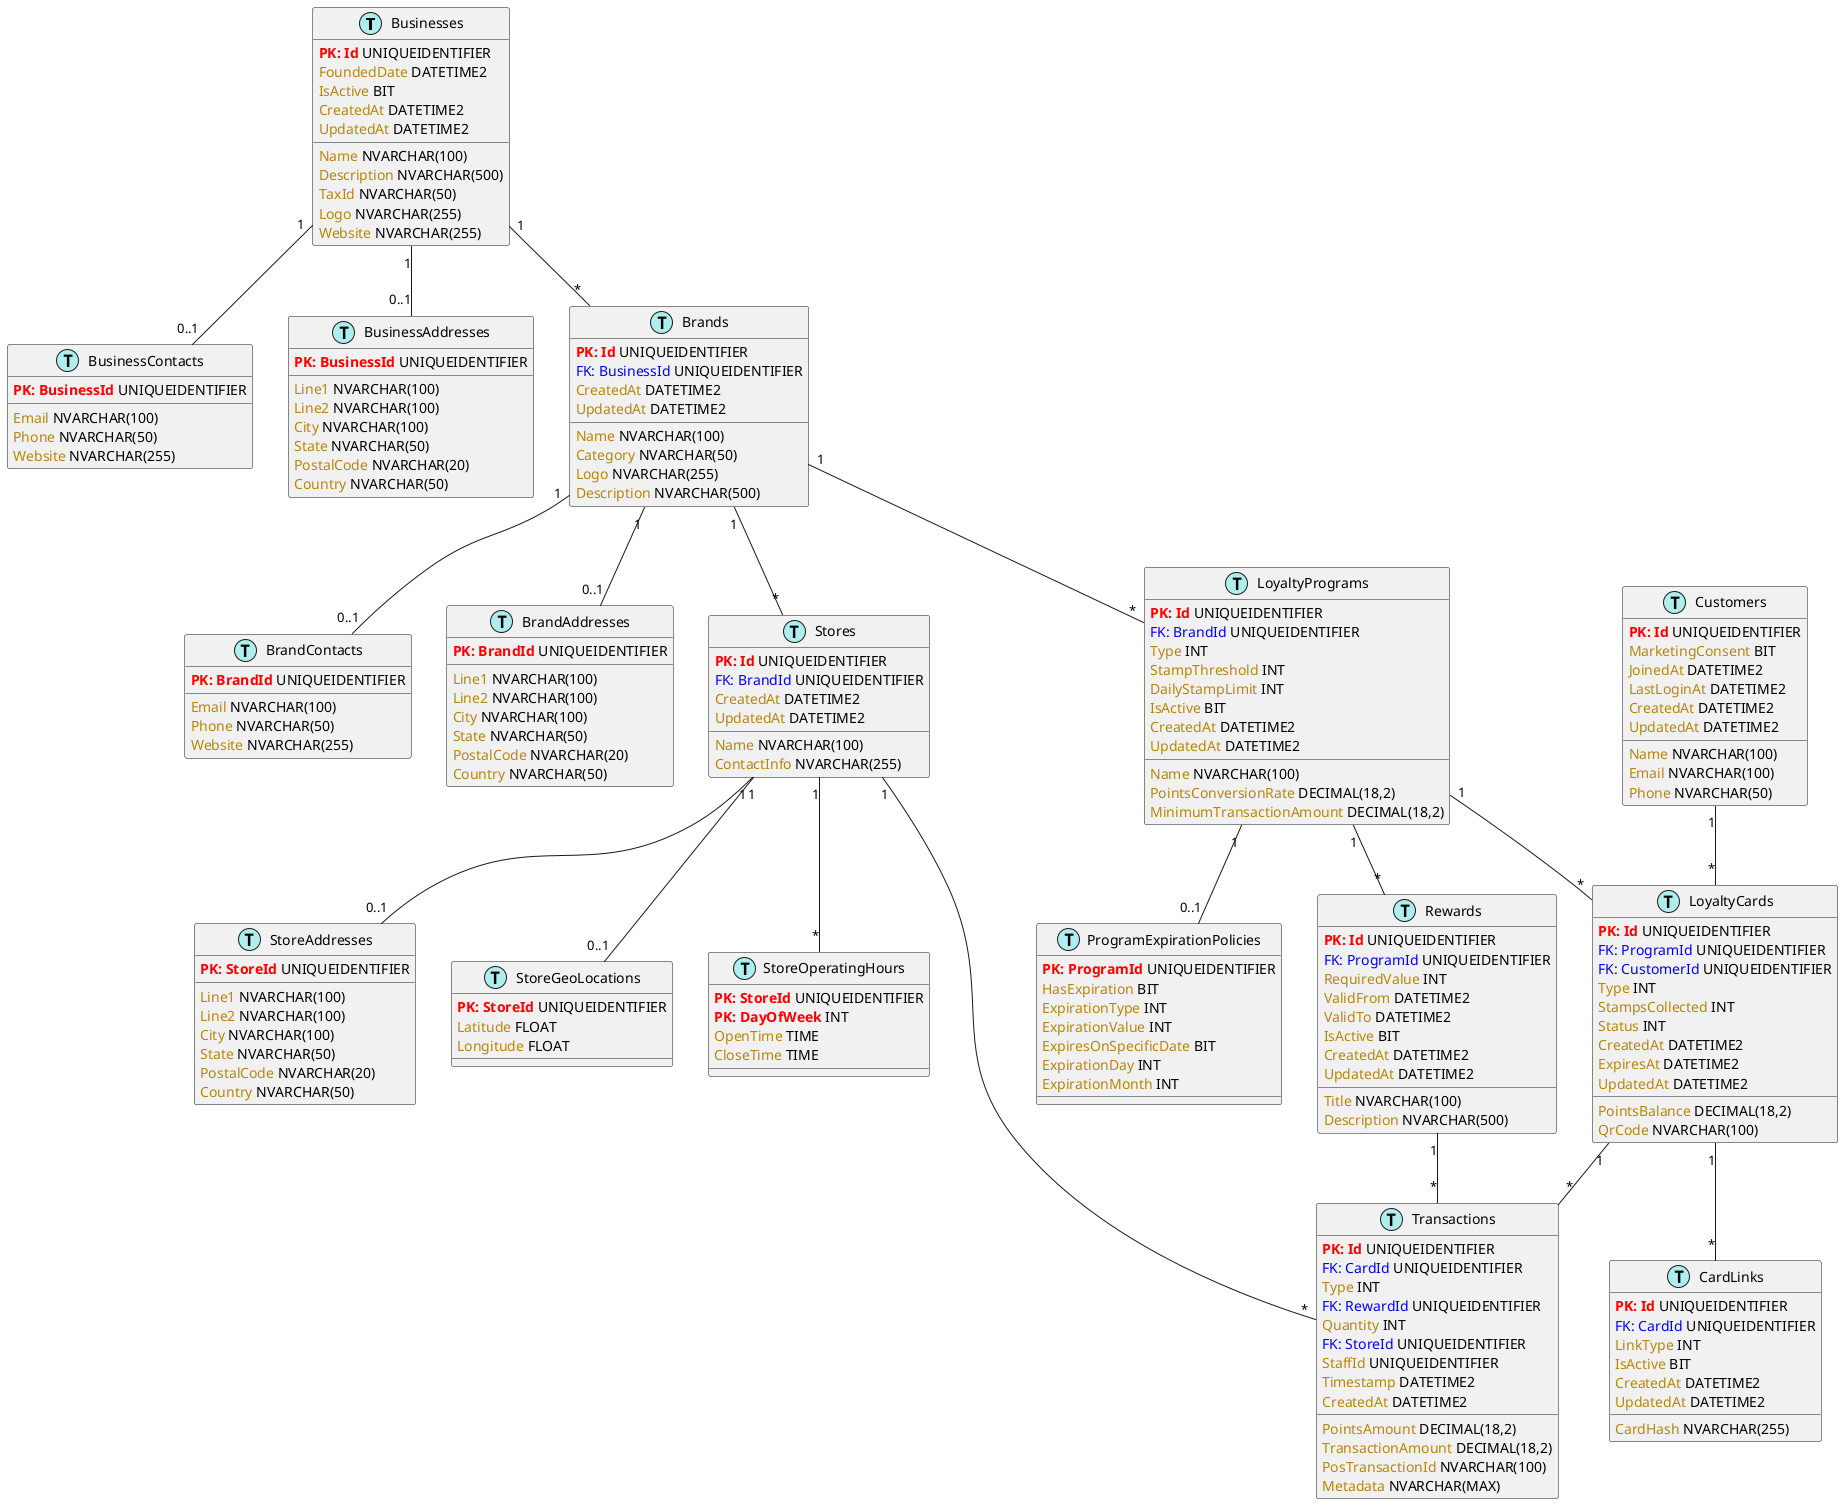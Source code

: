 @startuml Loyalty System ERD

!define TABLE(x) class x << (T,paleturquoise) >>
!define PK(x) <b><color:red>PK: x</color></b>
!define FK(x) <color:blue>FK: x</color>
!define COLUMN(x) <color:darkgoldenrod>x</color>

' Define tables with their attributes
TABLE(Businesses) {
  PK(Id) UNIQUEIDENTIFIER
  COLUMN(Name) NVARCHAR(100)
  COLUMN(Description) NVARCHAR(500)
  COLUMN(TaxId) NVARCHAR(50)
  COLUMN(Logo) NVARCHAR(255)
  COLUMN(Website) NVARCHAR(255)
  COLUMN(FoundedDate) DATETIME2
  COLUMN(IsActive) BIT
  COLUMN(CreatedAt) DATETIME2
  COLUMN(UpdatedAt) DATETIME2
}

TABLE(BusinessContacts) {
  PK(BusinessId) UNIQUEIDENTIFIER
  COLUMN(Email) NVARCHAR(100)
  COLUMN(Phone) NVARCHAR(50)
  COLUMN(Website) NVARCHAR(255)
}

TABLE(BusinessAddresses) {
  PK(BusinessId) UNIQUEIDENTIFIER
  COLUMN(Line1) NVARCHAR(100)
  COLUMN(Line2) NVARCHAR(100)
  COLUMN(City) NVARCHAR(100)
  COLUMN(State) NVARCHAR(50)
  COLUMN(PostalCode) NVARCHAR(20)
  COLUMN(Country) NVARCHAR(50)
}

TABLE(Brands) {
  PK(Id) UNIQUEIDENTIFIER
  FK(BusinessId) UNIQUEIDENTIFIER
  COLUMN(Name) NVARCHAR(100)
  COLUMN(Category) NVARCHAR(50)
  COLUMN(Logo) NVARCHAR(255)
  COLUMN(Description) NVARCHAR(500)
  COLUMN(CreatedAt) DATETIME2
  COLUMN(UpdatedAt) DATETIME2
}

TABLE(BrandContacts) {
  PK(BrandId) UNIQUEIDENTIFIER
  COLUMN(Email) NVARCHAR(100)
  COLUMN(Phone) NVARCHAR(50)
  COLUMN(Website) NVARCHAR(255)
}

TABLE(BrandAddresses) {
  PK(BrandId) UNIQUEIDENTIFIER
  COLUMN(Line1) NVARCHAR(100)
  COLUMN(Line2) NVARCHAR(100)
  COLUMN(City) NVARCHAR(100)
  COLUMN(State) NVARCHAR(50)
  COLUMN(PostalCode) NVARCHAR(20)
  COLUMN(Country) NVARCHAR(50)
}

TABLE(Stores) {
  PK(Id) UNIQUEIDENTIFIER
  FK(BrandId) UNIQUEIDENTIFIER
  COLUMN(Name) NVARCHAR(100)
  COLUMN(ContactInfo) NVARCHAR(255)
  COLUMN(CreatedAt) DATETIME2
  COLUMN(UpdatedAt) DATETIME2
}

TABLE(StoreAddresses) {
  PK(StoreId) UNIQUEIDENTIFIER
  COLUMN(Line1) NVARCHAR(100)
  COLUMN(Line2) NVARCHAR(100)
  COLUMN(City) NVARCHAR(100)
  COLUMN(State) NVARCHAR(50)
  COLUMN(PostalCode) NVARCHAR(20)
  COLUMN(Country) NVARCHAR(50)
}

TABLE(StoreGeoLocations) {
  PK(StoreId) UNIQUEIDENTIFIER
  COLUMN(Latitude) FLOAT
  COLUMN(Longitude) FLOAT
}

TABLE(StoreOperatingHours) {
  PK(StoreId) UNIQUEIDENTIFIER
  PK(DayOfWeek) INT
  COLUMN(OpenTime) TIME
  COLUMN(CloseTime) TIME
}

TABLE(Customers) {
  PK(Id) UNIQUEIDENTIFIER
  COLUMN(Name) NVARCHAR(100)
  COLUMN(Email) NVARCHAR(100)
  COLUMN(Phone) NVARCHAR(50)
  COLUMN(MarketingConsent) BIT
  COLUMN(JoinedAt) DATETIME2
  COLUMN(LastLoginAt) DATETIME2
  COLUMN(CreatedAt) DATETIME2
  COLUMN(UpdatedAt) DATETIME2
}

TABLE(LoyaltyPrograms) {
  PK(Id) UNIQUEIDENTIFIER
  FK(BrandId) UNIQUEIDENTIFIER
  COLUMN(Name) NVARCHAR(100)
  COLUMN(Type) INT
  COLUMN(StampThreshold) INT
  COLUMN(PointsConversionRate) DECIMAL(18,2)
  COLUMN(DailyStampLimit) INT
  COLUMN(MinimumTransactionAmount) DECIMAL(18,2)
  COLUMN(IsActive) BIT
  COLUMN(CreatedAt) DATETIME2
  COLUMN(UpdatedAt) DATETIME2
}

TABLE(ProgramExpirationPolicies) {
  PK(ProgramId) UNIQUEIDENTIFIER
  COLUMN(HasExpiration) BIT
  COLUMN(ExpirationType) INT
  COLUMN(ExpirationValue) INT
  COLUMN(ExpiresOnSpecificDate) BIT
  COLUMN(ExpirationDay) INT
  COLUMN(ExpirationMonth) INT
}

TABLE(Rewards) {
  PK(Id) UNIQUEIDENTIFIER
  FK(ProgramId) UNIQUEIDENTIFIER
  COLUMN(Title) NVARCHAR(100)
  COLUMN(Description) NVARCHAR(500)
  COLUMN(RequiredValue) INT
  COLUMN(ValidFrom) DATETIME2
  COLUMN(ValidTo) DATETIME2
  COLUMN(IsActive) BIT
  COLUMN(CreatedAt) DATETIME2
  COLUMN(UpdatedAt) DATETIME2
}

TABLE(LoyaltyCards) {
  PK(Id) UNIQUEIDENTIFIER
  FK(ProgramId) UNIQUEIDENTIFIER
  FK(CustomerId) UNIQUEIDENTIFIER
  COLUMN(Type) INT
  COLUMN(StampsCollected) INT
  COLUMN(PointsBalance) DECIMAL(18,2)
  COLUMN(Status) INT
  COLUMN(QrCode) NVARCHAR(100)
  COLUMN(CreatedAt) DATETIME2
  COLUMN(ExpiresAt) DATETIME2
  COLUMN(UpdatedAt) DATETIME2
}

TABLE(Transactions) {
  PK(Id) UNIQUEIDENTIFIER
  FK(CardId) UNIQUEIDENTIFIER
  COLUMN(Type) INT
  FK(RewardId) UNIQUEIDENTIFIER
  COLUMN(Quantity) INT
  COLUMN(PointsAmount) DECIMAL(18,2)
  COLUMN(TransactionAmount) DECIMAL(18,2)
  FK(StoreId) UNIQUEIDENTIFIER
  COLUMN(StaffId) UNIQUEIDENTIFIER
  COLUMN(PosTransactionId) NVARCHAR(100)
  COLUMN(Timestamp) DATETIME2
  COLUMN(CreatedAt) DATETIME2
  COLUMN(Metadata) NVARCHAR(MAX)
}

TABLE(CardLinks) {
  PK(Id) UNIQUEIDENTIFIER
  FK(CardId) UNIQUEIDENTIFIER
  COLUMN(CardHash) NVARCHAR(255)
  COLUMN(LinkType) INT
  COLUMN(IsActive) BIT
  COLUMN(CreatedAt) DATETIME2
  COLUMN(UpdatedAt) DATETIME2
}

' Define relationships
Businesses "1" -- "0..1" BusinessContacts
Businesses "1" -- "0..1" BusinessAddresses
Businesses "1" -- "*" Brands
Brands "1" -- "0..1" BrandContacts
Brands "1" -- "0..1" BrandAddresses
Brands "1" -- "*" Stores
Stores "1" -- "0..1" StoreAddresses
Stores "1" -- "0..1" StoreGeoLocations
Stores "1" -- "*" StoreOperatingHours
Brands "1" -- "*" LoyaltyPrograms
LoyaltyPrograms "1" -- "0..1" ProgramExpirationPolicies
LoyaltyPrograms "1" -- "*" Rewards
LoyaltyPrograms "1" -- "*" LoyaltyCards
Customers "1" -- "*" LoyaltyCards
LoyaltyCards "1" -- "*" Transactions
Rewards "1" -- "*" Transactions
Stores "1" -- "*" Transactions
LoyaltyCards "1" -- "*" CardLinks

@enduml 